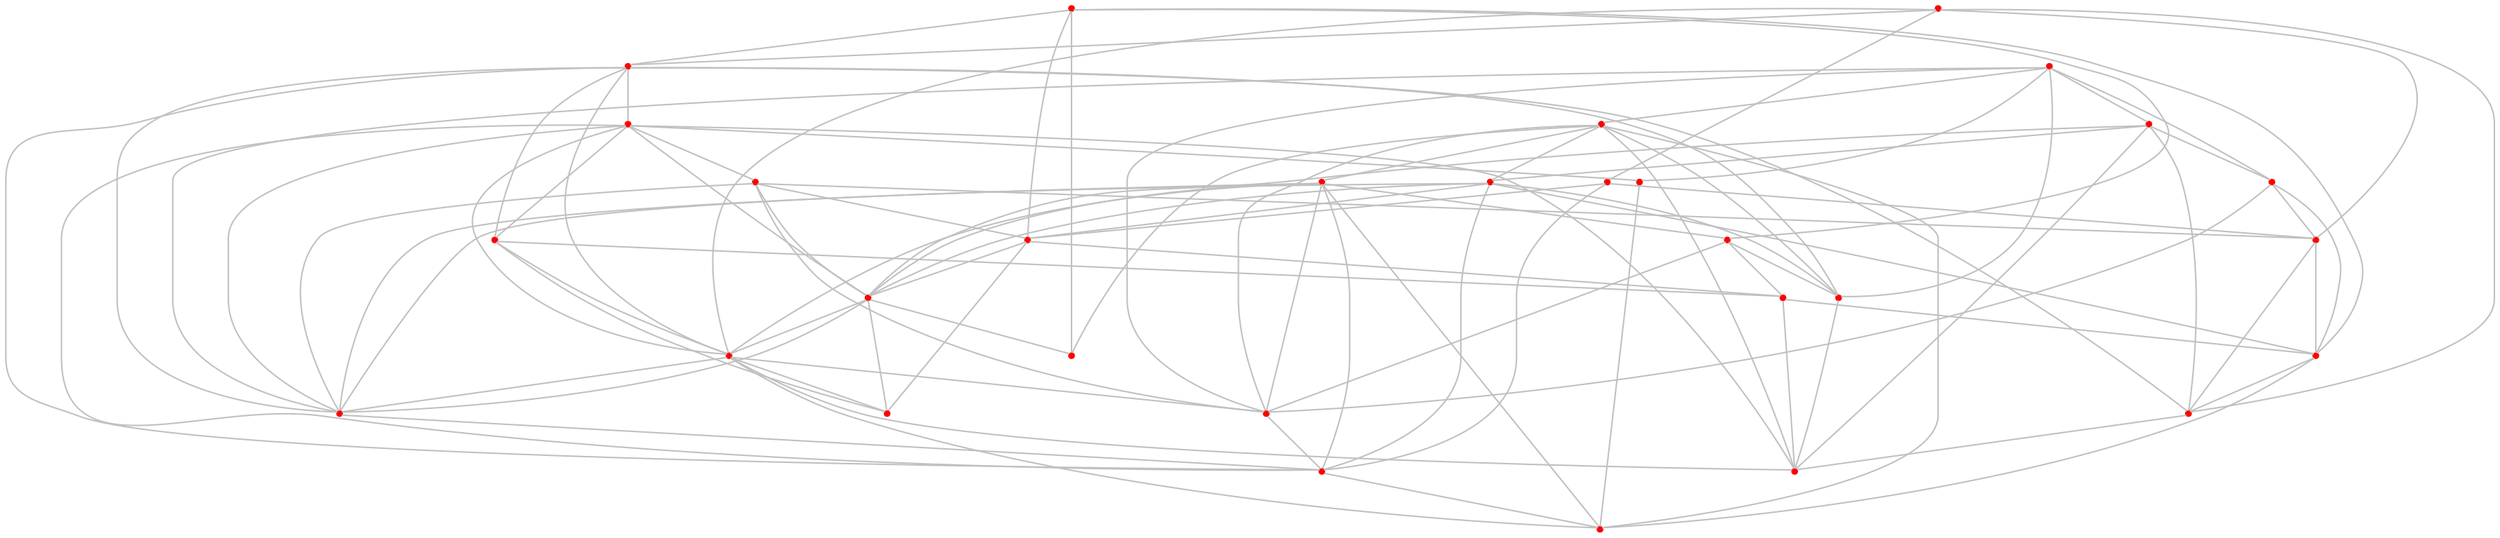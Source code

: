 graph {
	0 [color=red shape=point]
	1 [color=red shape=point]
	2 [color=red shape=point]
	3 [color=red shape=point]
	4 [color=red shape=point]
	5 [color=red shape=point]
	6 [color=red shape=point]
	7 [color=red shape=point]
	8 [color=red shape=point]
	9 [color=red shape=point]
	10 [color=red shape=point]
	11 [color=red shape=point]
	12 [color=red shape=point]
	13 [color=red shape=point]
	14 [color=red shape=point]
	15 [color=red shape=point]
	16 [color=red shape=point]
	17 [color=red shape=point]
	18 [color=red shape=point]
	19 [color=red shape=point]
	20 [color=red shape=point]
	21 [color=red shape=point]
	22 [color=red shape=point]
	23 [color=red shape=point]
	24 [color=red shape=point]
	25 [color=red shape=point]
	26 [color=red shape=point]
	27 [color=red shape=point]
	28 [color=red shape=point]
	29 [color=red shape=point]
	0 -- 7 [color=gray]
	0 -- 12 [color=gray]
	0 -- 14 [color=gray]
	0 -- 20 [color=gray]
	0 -- 27 [color=gray]
	1 -- 3 [color=gray]
	1 -- 5 [color=gray]
	1 -- 6 [color=gray]
	1 -- 10 [color=gray]
	1 -- 18 [color=gray]
	1 -- 22 [color=gray]
	1 -- 23 [color=gray]
	2 -- 7 [color=gray]
	2 -- 8 [color=gray]
	2 -- 15 [color=gray]
	2 -- 17 [color=gray]
	2 -- 26 [color=gray]
	3 -- 4 [color=gray]
	3 -- 9 [color=gray]
	3 -- 10 [color=gray]
	3 -- 17 [color=gray]
	3 -- 22 [color=gray]
	3 -- 28 [color=gray]
	3 -- 29 [color=gray]
	4 -- 8 [color=gray]
	4 -- 16 [color=gray]
	4 -- 20 [color=gray]
	4 -- 22 [color=gray]
	4 -- 23 [color=gray]
	4 -- 24 [color=gray]
	4 -- 29 [color=gray]
	5 -- 6 [color=gray]
	5 -- 9 [color=gray]
	5 -- 16 [color=gray]
	5 -- 27 [color=gray]
	5 -- 28 [color=gray]
	6 -- 14 [color=gray]
	6 -- 22 [color=gray]
	6 -- 26 [color=gray]
	7 -- 10 [color=gray]
	7 -- 11 [color=gray]
	7 -- 19 [color=gray]
	7 -- 20 [color=gray]
	7 -- 23 [color=gray]
	7 -- 24 [color=gray]
	7 -- 27 [color=gray]
	8 -- 10 [color=gray]
	8 -- 21 [color=gray]
	8 -- 22 [color=gray]
	9 -- 10 [color=gray]
	9 -- 15 [color=gray]
	9 -- 16 [color=gray]
	9 -- 23 [color=gray]
	9 -- 24 [color=gray]
	9 -- 26 [color=gray]
	10 -- 28 [color=gray]
	11 -- 13 [color=gray]
	11 -- 16 [color=gray]
	11 -- 18 [color=gray]
	11 -- 19 [color=gray]
	11 -- 20 [color=gray]
	11 -- 23 [color=gray]
	11 -- 24 [color=gray]
	11 -- 28 [color=gray]
	12 -- 14 [color=gray]
	12 -- 15 [color=gray]
	12 -- 24 [color=gray]
	13 -- 14 [color=gray]
	13 -- 15 [color=gray]
	13 -- 16 [color=gray]
	13 -- 22 [color=gray]
	13 -- 23 [color=gray]
	14 -- 26 [color=gray]
	14 -- 27 [color=gray]
	15 -- 16 [color=gray]
	15 -- 21 [color=gray]
	15 -- 25 [color=gray]
	16 -- 17 [color=gray]
	16 -- 20 [color=gray]
	16 -- 23 [color=gray]
	16 -- 25 [color=gray]
	18 -- 29 [color=gray]
	19 -- 20 [color=gray]
	19 -- 21 [color=gray]
	19 -- 25 [color=gray]
	20 -- 22 [color=gray]
	20 -- 23 [color=gray]
	20 -- 25 [color=gray]
	20 -- 28 [color=gray]
	20 -- 29 [color=gray]
	21 -- 26 [color=gray]
	21 -- 28 [color=gray]
	22 -- 24 [color=gray]
	23 -- 24 [color=gray]
	24 -- 29 [color=gray]
	26 -- 27 [color=gray]
	26 -- 29 [color=gray]
	27 -- 28 [color=gray]
}
